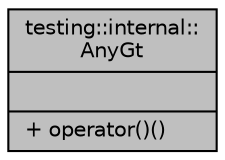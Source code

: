 digraph "testing::internal::AnyGt"
{
  edge [fontname="Helvetica",fontsize="10",labelfontname="Helvetica",labelfontsize="10"];
  node [fontname="Helvetica",fontsize="10",shape=record];
  Node1 [label="{testing::internal::\lAnyGt\n||+ operator()()\l}",height=0.2,width=0.4,color="black", fillcolor="grey75", style="filled", fontcolor="black"];
}
